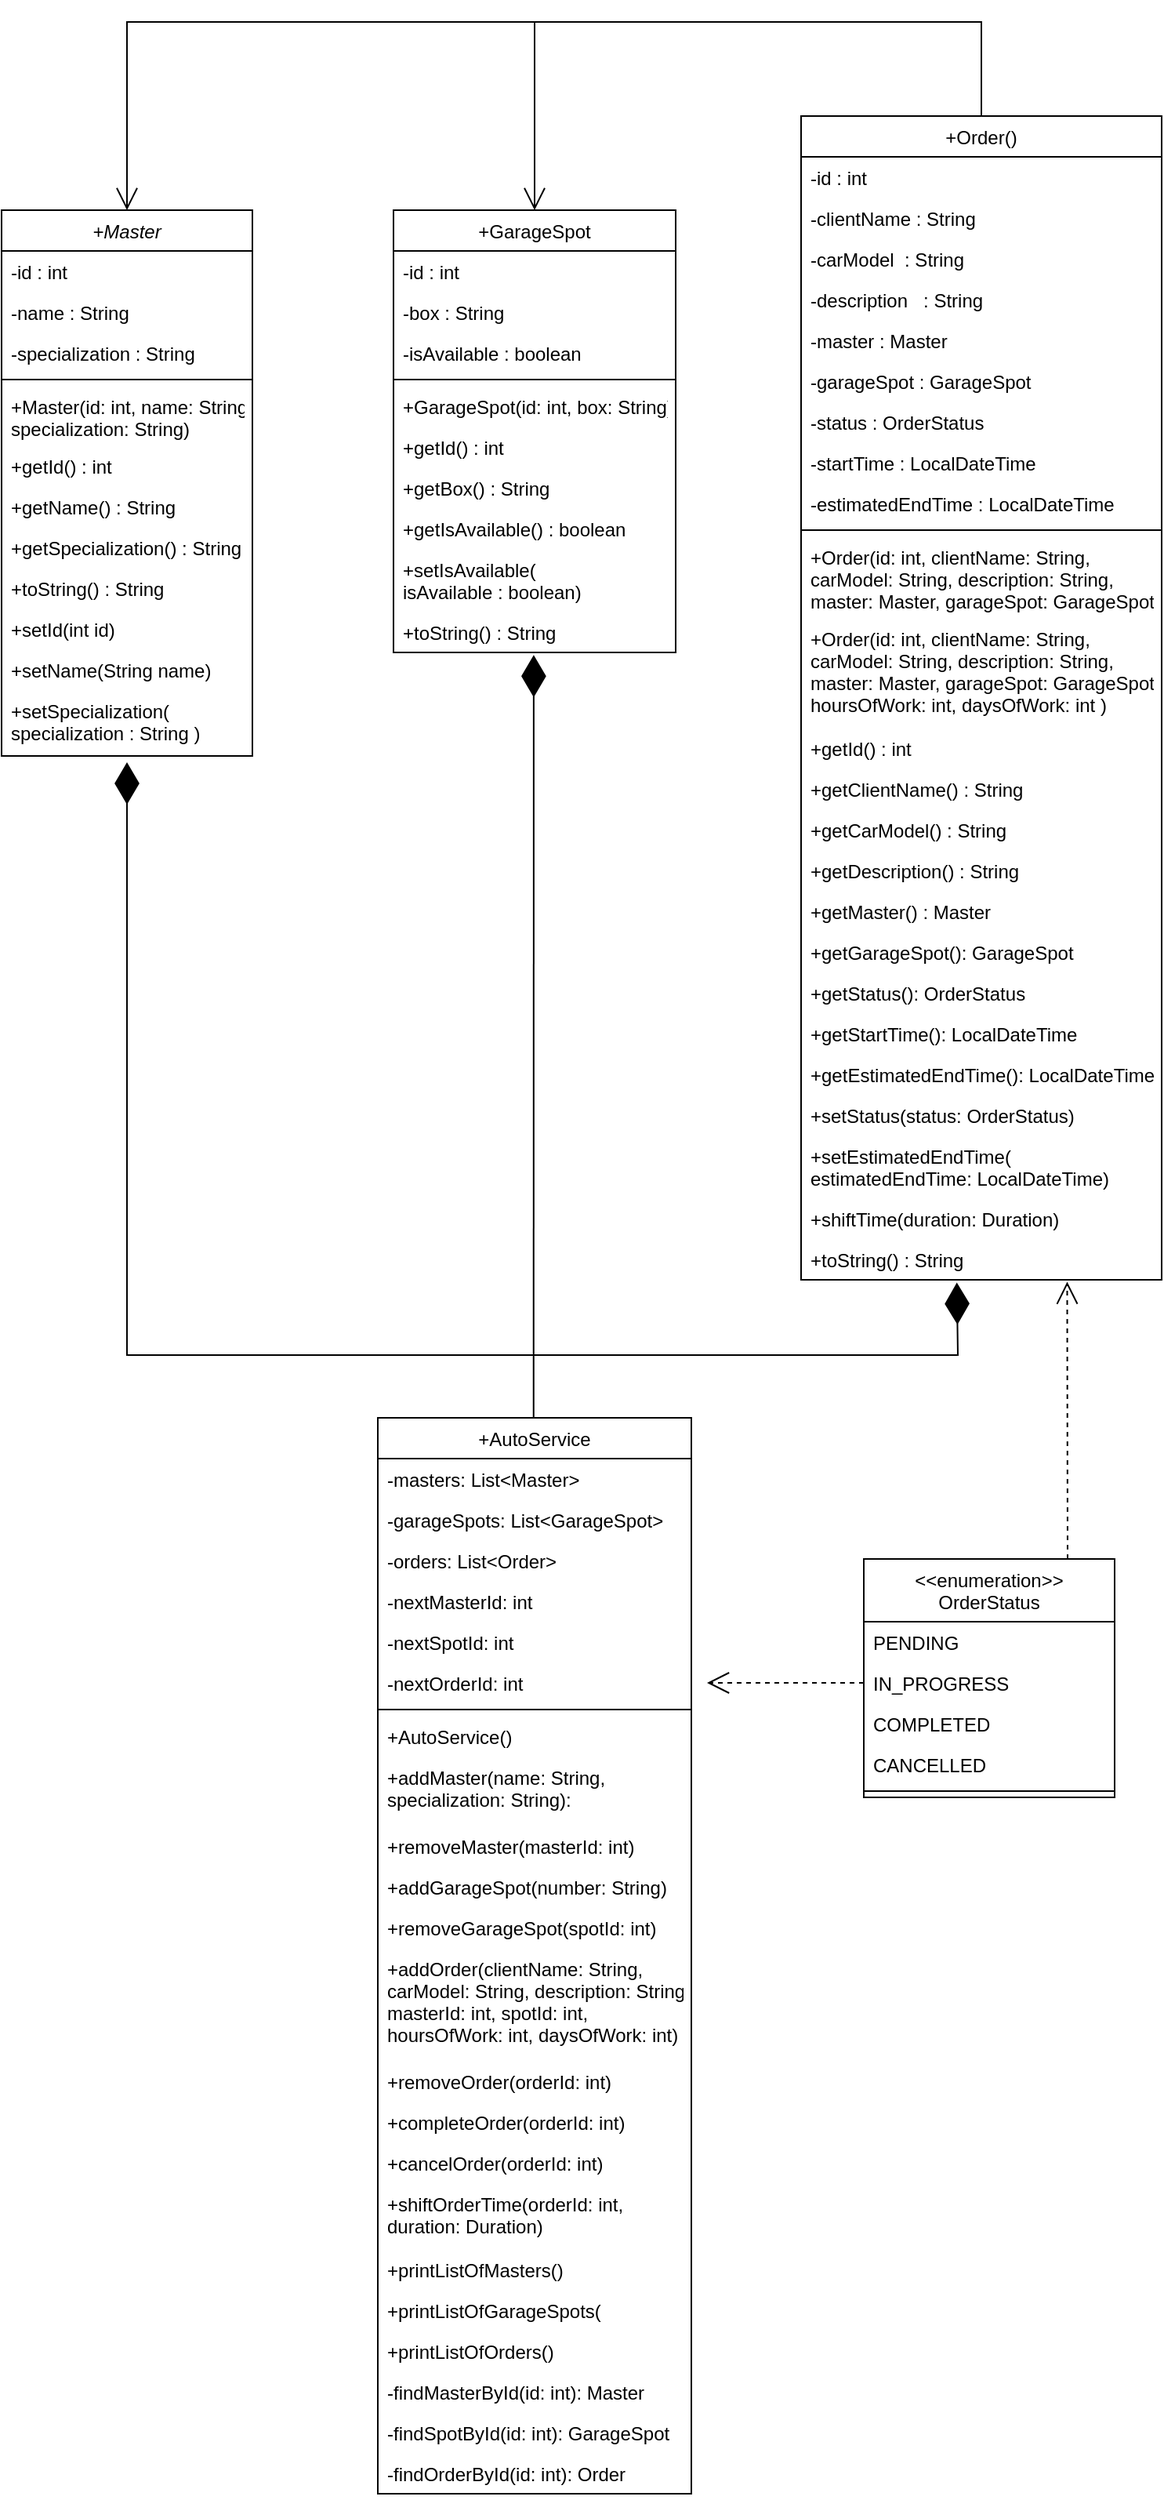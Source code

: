 <mxfile version="28.2.8">
  <diagram id="C5RBs43oDa-KdzZeNtuy" name="Page-1">
    <mxGraphModel dx="1426" dy="2028" grid="1" gridSize="10" guides="1" tooltips="1" connect="1" arrows="1" fold="1" page="1" pageScale="1" pageWidth="827" pageHeight="1169" math="0" shadow="0">
      <root>
        <mxCell id="WIyWlLk6GJQsqaUBKTNV-0" />
        <mxCell id="WIyWlLk6GJQsqaUBKTNV-1" parent="WIyWlLk6GJQsqaUBKTNV-0" />
        <mxCell id="zkfFHV4jXpPFQw0GAbJ--0" value="+Master" style="swimlane;fontStyle=2;align=center;verticalAlign=top;childLayout=stackLayout;horizontal=1;startSize=26;horizontalStack=0;resizeParent=1;resizeLast=0;collapsible=1;marginBottom=0;rounded=0;shadow=0;strokeWidth=1;" parent="WIyWlLk6GJQsqaUBKTNV-1" vertex="1">
          <mxGeometry x="70" y="30" width="160" height="348" as="geometry">
            <mxRectangle x="230" y="140" width="160" height="26" as="alternateBounds" />
          </mxGeometry>
        </mxCell>
        <mxCell id="zkfFHV4jXpPFQw0GAbJ--1" value="-id : int" style="text;align=left;verticalAlign=top;spacingLeft=4;spacingRight=4;overflow=hidden;rotatable=0;points=[[0,0.5],[1,0.5]];portConstraint=eastwest;" parent="zkfFHV4jXpPFQw0GAbJ--0" vertex="1">
          <mxGeometry y="26" width="160" height="26" as="geometry" />
        </mxCell>
        <mxCell id="zkfFHV4jXpPFQw0GAbJ--2" value="-name : String" style="text;align=left;verticalAlign=top;spacingLeft=4;spacingRight=4;overflow=hidden;rotatable=0;points=[[0,0.5],[1,0.5]];portConstraint=eastwest;rounded=0;shadow=0;html=0;" parent="zkfFHV4jXpPFQw0GAbJ--0" vertex="1">
          <mxGeometry y="52" width="160" height="26" as="geometry" />
        </mxCell>
        <mxCell id="zkfFHV4jXpPFQw0GAbJ--3" value="-specialization : String" style="text;align=left;verticalAlign=top;spacingLeft=4;spacingRight=4;overflow=hidden;rotatable=0;points=[[0,0.5],[1,0.5]];portConstraint=eastwest;rounded=0;shadow=0;html=0;" parent="zkfFHV4jXpPFQw0GAbJ--0" vertex="1">
          <mxGeometry y="78" width="160" height="26" as="geometry" />
        </mxCell>
        <mxCell id="zkfFHV4jXpPFQw0GAbJ--4" value="" style="line;html=1;strokeWidth=1;align=left;verticalAlign=middle;spacingTop=-1;spacingLeft=3;spacingRight=3;rotatable=0;labelPosition=right;points=[];portConstraint=eastwest;" parent="zkfFHV4jXpPFQw0GAbJ--0" vertex="1">
          <mxGeometry y="104" width="160" height="8" as="geometry" />
        </mxCell>
        <mxCell id="zkfFHV4jXpPFQw0GAbJ--5" value="+Master(id: int, name: String, &#xa;specialization: String)" style="text;align=left;verticalAlign=top;spacingLeft=4;spacingRight=4;overflow=hidden;rotatable=0;points=[[0,0.5],[1,0.5]];portConstraint=eastwest;" parent="zkfFHV4jXpPFQw0GAbJ--0" vertex="1">
          <mxGeometry y="112" width="160" height="38" as="geometry" />
        </mxCell>
        <mxCell id="9VjxjKgsGU4Hw-vWqDqH-51" value="+getId() : int" style="text;align=left;verticalAlign=top;spacingLeft=4;spacingRight=4;overflow=hidden;rotatable=0;points=[[0,0.5],[1,0.5]];portConstraint=eastwest;" vertex="1" parent="zkfFHV4jXpPFQw0GAbJ--0">
          <mxGeometry y="150" width="160" height="26" as="geometry" />
        </mxCell>
        <mxCell id="9VjxjKgsGU4Hw-vWqDqH-0" value="+getName() : String" style="text;align=left;verticalAlign=top;spacingLeft=4;spacingRight=4;overflow=hidden;rotatable=0;points=[[0,0.5],[1,0.5]];portConstraint=eastwest;" vertex="1" parent="zkfFHV4jXpPFQw0GAbJ--0">
          <mxGeometry y="176" width="160" height="26" as="geometry" />
        </mxCell>
        <mxCell id="9VjxjKgsGU4Hw-vWqDqH-4" value="+getSpecialization() : String" style="text;align=left;verticalAlign=top;spacingLeft=4;spacingRight=4;overflow=hidden;rotatable=0;points=[[0,0.5],[1,0.5]];portConstraint=eastwest;" vertex="1" parent="zkfFHV4jXpPFQw0GAbJ--0">
          <mxGeometry y="202" width="160" height="26" as="geometry" />
        </mxCell>
        <mxCell id="9VjxjKgsGU4Hw-vWqDqH-5" value="+toString() : String" style="text;align=left;verticalAlign=top;spacingLeft=4;spacingRight=4;overflow=hidden;rotatable=0;points=[[0,0.5],[1,0.5]];portConstraint=eastwest;" vertex="1" parent="zkfFHV4jXpPFQw0GAbJ--0">
          <mxGeometry y="228" width="160" height="26" as="geometry" />
        </mxCell>
        <mxCell id="9VjxjKgsGU4Hw-vWqDqH-1" value="+setId(int id)" style="text;align=left;verticalAlign=top;spacingLeft=4;spacingRight=4;overflow=hidden;rotatable=0;points=[[0,0.5],[1,0.5]];portConstraint=eastwest;" vertex="1" parent="zkfFHV4jXpPFQw0GAbJ--0">
          <mxGeometry y="254" width="160" height="26" as="geometry" />
        </mxCell>
        <mxCell id="9VjxjKgsGU4Hw-vWqDqH-2" value="+setName(String name)" style="text;align=left;verticalAlign=top;spacingLeft=4;spacingRight=4;overflow=hidden;rotatable=0;points=[[0,0.5],[1,0.5]];portConstraint=eastwest;" vertex="1" parent="zkfFHV4jXpPFQw0GAbJ--0">
          <mxGeometry y="280" width="160" height="26" as="geometry" />
        </mxCell>
        <mxCell id="9VjxjKgsGU4Hw-vWqDqH-3" value="+setSpecialization(&#xa;specialization : String )" style="text;align=left;verticalAlign=top;spacingLeft=4;spacingRight=4;overflow=hidden;rotatable=0;points=[[0,0.5],[1,0.5]];portConstraint=eastwest;" vertex="1" parent="zkfFHV4jXpPFQw0GAbJ--0">
          <mxGeometry y="306" width="160" height="42" as="geometry" />
        </mxCell>
        <mxCell id="zkfFHV4jXpPFQw0GAbJ--6" value="+GarageSpot" style="swimlane;fontStyle=0;align=center;verticalAlign=top;childLayout=stackLayout;horizontal=1;startSize=26;horizontalStack=0;resizeParent=1;resizeLast=0;collapsible=1;marginBottom=0;rounded=0;shadow=0;strokeWidth=1;" parent="WIyWlLk6GJQsqaUBKTNV-1" vertex="1">
          <mxGeometry x="320" y="30" width="180" height="282" as="geometry">
            <mxRectangle x="130" y="380" width="160" height="26" as="alternateBounds" />
          </mxGeometry>
        </mxCell>
        <mxCell id="9VjxjKgsGU4Hw-vWqDqH-15" value="-id : int" style="text;align=left;verticalAlign=top;spacingLeft=4;spacingRight=4;overflow=hidden;rotatable=0;points=[[0,0.5],[1,0.5]];portConstraint=eastwest;" vertex="1" parent="zkfFHV4jXpPFQw0GAbJ--6">
          <mxGeometry y="26" width="180" height="26" as="geometry" />
        </mxCell>
        <mxCell id="zkfFHV4jXpPFQw0GAbJ--7" value="-box : String" style="text;align=left;verticalAlign=top;spacingLeft=4;spacingRight=4;overflow=hidden;rotatable=0;points=[[0,0.5],[1,0.5]];portConstraint=eastwest;" parent="zkfFHV4jXpPFQw0GAbJ--6" vertex="1">
          <mxGeometry y="52" width="180" height="26" as="geometry" />
        </mxCell>
        <mxCell id="zkfFHV4jXpPFQw0GAbJ--8" value="-isAvailable : boolean" style="text;align=left;verticalAlign=top;spacingLeft=4;spacingRight=4;overflow=hidden;rotatable=0;points=[[0,0.5],[1,0.5]];portConstraint=eastwest;rounded=0;shadow=0;html=0;" parent="zkfFHV4jXpPFQw0GAbJ--6" vertex="1">
          <mxGeometry y="78" width="180" height="26" as="geometry" />
        </mxCell>
        <mxCell id="zkfFHV4jXpPFQw0GAbJ--9" value="" style="line;html=1;strokeWidth=1;align=left;verticalAlign=middle;spacingTop=-1;spacingLeft=3;spacingRight=3;rotatable=0;labelPosition=right;points=[];portConstraint=eastwest;" parent="zkfFHV4jXpPFQw0GAbJ--6" vertex="1">
          <mxGeometry y="104" width="180" height="8" as="geometry" />
        </mxCell>
        <mxCell id="zkfFHV4jXpPFQw0GAbJ--11" value="+GarageSpot(id: int, box: String)" style="text;align=left;verticalAlign=top;spacingLeft=4;spacingRight=4;overflow=hidden;rotatable=0;points=[[0,0.5],[1,0.5]];portConstraint=eastwest;" parent="zkfFHV4jXpPFQw0GAbJ--6" vertex="1">
          <mxGeometry y="112" width="180" height="26" as="geometry" />
        </mxCell>
        <mxCell id="9VjxjKgsGU4Hw-vWqDqH-49" value="+getId() : int" style="text;align=left;verticalAlign=top;spacingLeft=4;spacingRight=4;overflow=hidden;rotatable=0;points=[[0,0.5],[1,0.5]];portConstraint=eastwest;" vertex="1" parent="zkfFHV4jXpPFQw0GAbJ--6">
          <mxGeometry y="138" width="180" height="26" as="geometry" />
        </mxCell>
        <mxCell id="9VjxjKgsGU4Hw-vWqDqH-18" value="+getBox() : String" style="text;align=left;verticalAlign=top;spacingLeft=4;spacingRight=4;overflow=hidden;rotatable=0;points=[[0,0.5],[1,0.5]];portConstraint=eastwest;" vertex="1" parent="zkfFHV4jXpPFQw0GAbJ--6">
          <mxGeometry y="164" width="180" height="26" as="geometry" />
        </mxCell>
        <mxCell id="9VjxjKgsGU4Hw-vWqDqH-17" value="+getIsAvailable() : boolean" style="text;align=left;verticalAlign=top;spacingLeft=4;spacingRight=4;overflow=hidden;rotatable=0;points=[[0,0.5],[1,0.5]];portConstraint=eastwest;" vertex="1" parent="zkfFHV4jXpPFQw0GAbJ--6">
          <mxGeometry y="190" width="180" height="26" as="geometry" />
        </mxCell>
        <mxCell id="9VjxjKgsGU4Hw-vWqDqH-19" value="+setIsAvailable(&#xa;isAvailable : boolean)" style="text;align=left;verticalAlign=top;spacingLeft=4;spacingRight=4;overflow=hidden;rotatable=0;points=[[0,0.5],[1,0.5]];portConstraint=eastwest;" vertex="1" parent="zkfFHV4jXpPFQw0GAbJ--6">
          <mxGeometry y="216" width="180" height="40" as="geometry" />
        </mxCell>
        <mxCell id="9VjxjKgsGU4Hw-vWqDqH-16" value="+toString() : String" style="text;align=left;verticalAlign=top;spacingLeft=4;spacingRight=4;overflow=hidden;rotatable=0;points=[[0,0.5],[1,0.5]];portConstraint=eastwest;" vertex="1" parent="zkfFHV4jXpPFQw0GAbJ--6">
          <mxGeometry y="256" width="180" height="26" as="geometry" />
        </mxCell>
        <mxCell id="9VjxjKgsGU4Hw-vWqDqH-21" value="&lt;&lt;enumeration&gt;&gt;&#xa;OrderStatus" style="swimlane;fontStyle=0;align=center;verticalAlign=top;childLayout=stackLayout;horizontal=1;startSize=40;horizontalStack=0;resizeParent=1;resizeLast=0;collapsible=1;marginBottom=0;rounded=0;shadow=0;strokeWidth=1;" vertex="1" parent="WIyWlLk6GJQsqaUBKTNV-1">
          <mxGeometry x="620" y="890" width="160" height="152" as="geometry">
            <mxRectangle x="550" y="140" width="160" height="26" as="alternateBounds" />
          </mxGeometry>
        </mxCell>
        <mxCell id="9VjxjKgsGU4Hw-vWqDqH-24" value="PENDING" style="text;align=left;verticalAlign=top;spacingLeft=4;spacingRight=4;overflow=hidden;rotatable=0;points=[[0,0.5],[1,0.5]];portConstraint=eastwest;" vertex="1" parent="9VjxjKgsGU4Hw-vWqDqH-21">
          <mxGeometry y="40" width="160" height="26" as="geometry" />
        </mxCell>
        <mxCell id="9VjxjKgsGU4Hw-vWqDqH-25" value="IN_PROGRESS" style="text;align=left;verticalAlign=top;spacingLeft=4;spacingRight=4;overflow=hidden;rotatable=0;points=[[0,0.5],[1,0.5]];portConstraint=eastwest;" vertex="1" parent="9VjxjKgsGU4Hw-vWqDqH-21">
          <mxGeometry y="66" width="160" height="26" as="geometry" />
        </mxCell>
        <mxCell id="9VjxjKgsGU4Hw-vWqDqH-26" value="COMPLETED" style="text;align=left;verticalAlign=top;spacingLeft=4;spacingRight=4;overflow=hidden;rotatable=0;points=[[0,0.5],[1,0.5]];portConstraint=eastwest;" vertex="1" parent="9VjxjKgsGU4Hw-vWqDqH-21">
          <mxGeometry y="92" width="160" height="26" as="geometry" />
        </mxCell>
        <mxCell id="9VjxjKgsGU4Hw-vWqDqH-27" value="CANCELLED" style="text;align=left;verticalAlign=top;spacingLeft=4;spacingRight=4;overflow=hidden;rotatable=0;points=[[0,0.5],[1,0.5]];portConstraint=eastwest;" vertex="1" parent="9VjxjKgsGU4Hw-vWqDqH-21">
          <mxGeometry y="118" width="160" height="26" as="geometry" />
        </mxCell>
        <mxCell id="9VjxjKgsGU4Hw-vWqDqH-23" value="" style="line;html=1;strokeWidth=1;align=left;verticalAlign=middle;spacingTop=-1;spacingLeft=3;spacingRight=3;rotatable=0;labelPosition=right;points=[];portConstraint=eastwest;" vertex="1" parent="9VjxjKgsGU4Hw-vWqDqH-21">
          <mxGeometry y="144" width="160" height="8" as="geometry" />
        </mxCell>
        <mxCell id="9VjxjKgsGU4Hw-vWqDqH-82" value="" style="endArrow=open;endSize=12;dashed=1;html=1;rounded=0;exitX=0.5;exitY=0;exitDx=0;exitDy=0;entryX=0.738;entryY=1.05;entryDx=0;entryDy=0;entryPerimeter=0;" edge="1" parent="WIyWlLk6GJQsqaUBKTNV-1" target="9VjxjKgsGU4Hw-vWqDqH-117">
          <mxGeometry x="0.003" width="160" relative="1" as="geometry">
            <mxPoint x="750" y="890" as="sourcePoint" />
            <mxPoint x="750" y="720" as="targetPoint" />
            <mxPoint as="offset" />
          </mxGeometry>
        </mxCell>
        <mxCell id="9VjxjKgsGU4Hw-vWqDqH-83" value="" style="endArrow=open;endSize=12;dashed=1;html=1;rounded=0;exitX=0;exitY=0.5;exitDx=0;exitDy=0;entryX=1;entryY=0.5;entryDx=0;entryDy=0;" edge="1" parent="WIyWlLk6GJQsqaUBKTNV-1" source="9VjxjKgsGU4Hw-vWqDqH-25">
          <mxGeometry x="0.003" width="160" relative="1" as="geometry">
            <mxPoint x="770" y="1010" as="sourcePoint" />
            <mxPoint x="520" y="969" as="targetPoint" />
            <mxPoint as="offset" />
          </mxGeometry>
        </mxCell>
        <mxCell id="9VjxjKgsGU4Hw-vWqDqH-88" value="" style="endArrow=diamondThin;endFill=1;endSize=24;html=1;rounded=0;exitX=0.519;exitY=0.001;exitDx=0;exitDy=0;entryX=0.497;entryY=1.064;entryDx=0;entryDy=0;entryPerimeter=0;exitPerimeter=0;" edge="1" parent="WIyWlLk6GJQsqaUBKTNV-1" target="9VjxjKgsGU4Hw-vWqDqH-16">
          <mxGeometry width="160" relative="1" as="geometry">
            <mxPoint x="409.37" y="800.742" as="sourcePoint" />
            <mxPoint x="420" y="320" as="targetPoint" />
          </mxGeometry>
        </mxCell>
        <mxCell id="9VjxjKgsGU4Hw-vWqDqH-89" value="" style="endArrow=diamondThin;endFill=1;endSize=24;html=1;rounded=0;entryX=0.5;entryY=1.095;entryDx=0;entryDy=0;entryPerimeter=0;" edge="1" parent="WIyWlLk6GJQsqaUBKTNV-1" target="9VjxjKgsGU4Hw-vWqDqH-3">
          <mxGeometry width="160" relative="1" as="geometry">
            <mxPoint x="410" y="760" as="sourcePoint" />
            <mxPoint x="540" y="520" as="targetPoint" />
            <Array as="points">
              <mxPoint x="150" y="760" />
            </Array>
          </mxGeometry>
        </mxCell>
        <mxCell id="9VjxjKgsGU4Hw-vWqDqH-91" value="" style="endArrow=diamondThin;endFill=1;endSize=24;html=1;rounded=0;entryX=0.432;entryY=1.066;entryDx=0;entryDy=0;entryPerimeter=0;" edge="1" parent="WIyWlLk6GJQsqaUBKTNV-1" target="9VjxjKgsGU4Hw-vWqDqH-117">
          <mxGeometry width="160" relative="1" as="geometry">
            <mxPoint x="410" y="760" as="sourcePoint" />
            <mxPoint x="680" y="718.99" as="targetPoint" />
            <Array as="points">
              <mxPoint x="680" y="760" />
            </Array>
          </mxGeometry>
        </mxCell>
        <mxCell id="9VjxjKgsGU4Hw-vWqDqH-92" value="+Order()" style="swimlane;fontStyle=0;align=center;verticalAlign=top;childLayout=stackLayout;horizontal=1;startSize=26;horizontalStack=0;resizeParent=1;resizeLast=0;collapsible=1;marginBottom=0;rounded=0;shadow=0;strokeWidth=1;" vertex="1" parent="WIyWlLk6GJQsqaUBKTNV-1">
          <mxGeometry x="580" y="-30" width="230" height="742" as="geometry">
            <mxRectangle x="550" y="140" width="160" height="26" as="alternateBounds" />
          </mxGeometry>
        </mxCell>
        <mxCell id="9VjxjKgsGU4Hw-vWqDqH-93" value="-id : int" style="text;align=left;verticalAlign=top;spacingLeft=4;spacingRight=4;overflow=hidden;rotatable=0;points=[[0,0.5],[1,0.5]];portConstraint=eastwest;" vertex="1" parent="9VjxjKgsGU4Hw-vWqDqH-92">
          <mxGeometry y="26" width="230" height="26" as="geometry" />
        </mxCell>
        <mxCell id="9VjxjKgsGU4Hw-vWqDqH-94" value="-clientName : String" style="text;align=left;verticalAlign=top;spacingLeft=4;spacingRight=4;overflow=hidden;rotatable=0;points=[[0,0.5],[1,0.5]];portConstraint=eastwest;" vertex="1" parent="9VjxjKgsGU4Hw-vWqDqH-92">
          <mxGeometry y="52" width="230" height="26" as="geometry" />
        </mxCell>
        <mxCell id="9VjxjKgsGU4Hw-vWqDqH-95" value="-carModel  : String" style="text;align=left;verticalAlign=top;spacingLeft=4;spacingRight=4;overflow=hidden;rotatable=0;points=[[0,0.5],[1,0.5]];portConstraint=eastwest;" vertex="1" parent="9VjxjKgsGU4Hw-vWqDqH-92">
          <mxGeometry y="78" width="230" height="26" as="geometry" />
        </mxCell>
        <mxCell id="9VjxjKgsGU4Hw-vWqDqH-96" value="-description   : String" style="text;align=left;verticalAlign=top;spacingLeft=4;spacingRight=4;overflow=hidden;rotatable=0;points=[[0,0.5],[1,0.5]];portConstraint=eastwest;" vertex="1" parent="9VjxjKgsGU4Hw-vWqDqH-92">
          <mxGeometry y="104" width="230" height="26" as="geometry" />
        </mxCell>
        <mxCell id="9VjxjKgsGU4Hw-vWqDqH-97" value="-master : Master" style="text;align=left;verticalAlign=top;spacingLeft=4;spacingRight=4;overflow=hidden;rotatable=0;points=[[0,0.5],[1,0.5]];portConstraint=eastwest;" vertex="1" parent="9VjxjKgsGU4Hw-vWqDqH-92">
          <mxGeometry y="130" width="230" height="26" as="geometry" />
        </mxCell>
        <mxCell id="9VjxjKgsGU4Hw-vWqDqH-98" value="-garageSpot : GarageSpot" style="text;align=left;verticalAlign=top;spacingLeft=4;spacingRight=4;overflow=hidden;rotatable=0;points=[[0,0.5],[1,0.5]];portConstraint=eastwest;" vertex="1" parent="9VjxjKgsGU4Hw-vWqDqH-92">
          <mxGeometry y="156" width="230" height="26" as="geometry" />
        </mxCell>
        <mxCell id="9VjxjKgsGU4Hw-vWqDqH-99" value="-status : OrderStatus" style="text;align=left;verticalAlign=top;spacingLeft=4;spacingRight=4;overflow=hidden;rotatable=0;points=[[0,0.5],[1,0.5]];portConstraint=eastwest;" vertex="1" parent="9VjxjKgsGU4Hw-vWqDqH-92">
          <mxGeometry y="182" width="230" height="26" as="geometry" />
        </mxCell>
        <mxCell id="9VjxjKgsGU4Hw-vWqDqH-100" value="-startTime : LocalDateTime" style="text;align=left;verticalAlign=top;spacingLeft=4;spacingRight=4;overflow=hidden;rotatable=0;points=[[0,0.5],[1,0.5]];portConstraint=eastwest;" vertex="1" parent="9VjxjKgsGU4Hw-vWqDqH-92">
          <mxGeometry y="208" width="230" height="26" as="geometry" />
        </mxCell>
        <mxCell id="9VjxjKgsGU4Hw-vWqDqH-101" value="-estimatedEndTime : LocalDateTime" style="text;align=left;verticalAlign=top;spacingLeft=4;spacingRight=4;overflow=hidden;rotatable=0;points=[[0,0.5],[1,0.5]];portConstraint=eastwest;" vertex="1" parent="9VjxjKgsGU4Hw-vWqDqH-92">
          <mxGeometry y="234" width="230" height="26" as="geometry" />
        </mxCell>
        <mxCell id="9VjxjKgsGU4Hw-vWqDqH-102" value="" style="line;html=1;strokeWidth=1;align=left;verticalAlign=middle;spacingTop=-1;spacingLeft=3;spacingRight=3;rotatable=0;labelPosition=right;points=[];portConstraint=eastwest;" vertex="1" parent="9VjxjKgsGU4Hw-vWqDqH-92">
          <mxGeometry y="260" width="230" height="8" as="geometry" />
        </mxCell>
        <mxCell id="9VjxjKgsGU4Hw-vWqDqH-103" value="+Order(id: int, clientName: String, &#xa;carModel: String, description: String, &#xa;master: Master, garageSpot: GarageSpot)" style="text;align=left;verticalAlign=top;spacingLeft=4;spacingRight=4;overflow=hidden;rotatable=0;points=[[0,0.5],[1,0.5]];portConstraint=eastwest;" vertex="1" parent="9VjxjKgsGU4Hw-vWqDqH-92">
          <mxGeometry y="268" width="230" height="52" as="geometry" />
        </mxCell>
        <mxCell id="9VjxjKgsGU4Hw-vWqDqH-104" value="+Order(id: int, clientName: String, &#xa;carModel: String, description: String, &#xa;master: Master, garageSpot: GarageSpot,&#xa;hoursOfWork: int, daysOfWork: int )" style="text;align=left;verticalAlign=top;spacingLeft=4;spacingRight=4;overflow=hidden;rotatable=0;points=[[0,0.5],[1,0.5]];portConstraint=eastwest;" vertex="1" parent="9VjxjKgsGU4Hw-vWqDqH-92">
          <mxGeometry y="320" width="230" height="70" as="geometry" />
        </mxCell>
        <mxCell id="9VjxjKgsGU4Hw-vWqDqH-105" value="+getId() : int" style="text;align=left;verticalAlign=top;spacingLeft=4;spacingRight=4;overflow=hidden;rotatable=0;points=[[0,0.5],[1,0.5]];portConstraint=eastwest;" vertex="1" parent="9VjxjKgsGU4Hw-vWqDqH-92">
          <mxGeometry y="390" width="230" height="26" as="geometry" />
        </mxCell>
        <mxCell id="9VjxjKgsGU4Hw-vWqDqH-106" value="+getClientName() : String" style="text;align=left;verticalAlign=top;spacingLeft=4;spacingRight=4;overflow=hidden;rotatable=0;points=[[0,0.5],[1,0.5]];portConstraint=eastwest;" vertex="1" parent="9VjxjKgsGU4Hw-vWqDqH-92">
          <mxGeometry y="416" width="230" height="26" as="geometry" />
        </mxCell>
        <mxCell id="9VjxjKgsGU4Hw-vWqDqH-107" value="+getCarModel() : String" style="text;align=left;verticalAlign=top;spacingLeft=4;spacingRight=4;overflow=hidden;rotatable=0;points=[[0,0.5],[1,0.5]];portConstraint=eastwest;" vertex="1" parent="9VjxjKgsGU4Hw-vWqDqH-92">
          <mxGeometry y="442" width="230" height="26" as="geometry" />
        </mxCell>
        <mxCell id="9VjxjKgsGU4Hw-vWqDqH-108" value="+getDescription() : String" style="text;align=left;verticalAlign=top;spacingLeft=4;spacingRight=4;overflow=hidden;rotatable=0;points=[[0,0.5],[1,0.5]];portConstraint=eastwest;" vertex="1" parent="9VjxjKgsGU4Hw-vWqDqH-92">
          <mxGeometry y="468" width="230" height="26" as="geometry" />
        </mxCell>
        <mxCell id="9VjxjKgsGU4Hw-vWqDqH-109" value="+getMaster() : Master" style="text;align=left;verticalAlign=top;spacingLeft=4;spacingRight=4;overflow=hidden;rotatable=0;points=[[0,0.5],[1,0.5]];portConstraint=eastwest;" vertex="1" parent="9VjxjKgsGU4Hw-vWqDqH-92">
          <mxGeometry y="494" width="230" height="26" as="geometry" />
        </mxCell>
        <mxCell id="9VjxjKgsGU4Hw-vWqDqH-110" value="+getGarageSpot(): GarageSpot" style="text;align=left;verticalAlign=top;spacingLeft=4;spacingRight=4;overflow=hidden;rotatable=0;points=[[0,0.5],[1,0.5]];portConstraint=eastwest;" vertex="1" parent="9VjxjKgsGU4Hw-vWqDqH-92">
          <mxGeometry y="520" width="230" height="26" as="geometry" />
        </mxCell>
        <mxCell id="9VjxjKgsGU4Hw-vWqDqH-111" value="+getStatus(): OrderStatus" style="text;align=left;verticalAlign=top;spacingLeft=4;spacingRight=4;overflow=hidden;rotatable=0;points=[[0,0.5],[1,0.5]];portConstraint=eastwest;" vertex="1" parent="9VjxjKgsGU4Hw-vWqDqH-92">
          <mxGeometry y="546" width="230" height="26" as="geometry" />
        </mxCell>
        <mxCell id="9VjxjKgsGU4Hw-vWqDqH-112" value="+getStartTime(): LocalDateTime" style="text;align=left;verticalAlign=top;spacingLeft=4;spacingRight=4;overflow=hidden;rotatable=0;points=[[0,0.5],[1,0.5]];portConstraint=eastwest;" vertex="1" parent="9VjxjKgsGU4Hw-vWqDqH-92">
          <mxGeometry y="572" width="230" height="26" as="geometry" />
        </mxCell>
        <mxCell id="9VjxjKgsGU4Hw-vWqDqH-113" value="+getEstimatedEndTime(): LocalDateTime" style="text;align=left;verticalAlign=top;spacingLeft=4;spacingRight=4;overflow=hidden;rotatable=0;points=[[0,0.5],[1,0.5]];portConstraint=eastwest;" vertex="1" parent="9VjxjKgsGU4Hw-vWqDqH-92">
          <mxGeometry y="598" width="230" height="26" as="geometry" />
        </mxCell>
        <mxCell id="9VjxjKgsGU4Hw-vWqDqH-114" value="+setStatus(status: OrderStatus)" style="text;align=left;verticalAlign=top;spacingLeft=4;spacingRight=4;overflow=hidden;rotatable=0;points=[[0,0.5],[1,0.5]];portConstraint=eastwest;" vertex="1" parent="9VjxjKgsGU4Hw-vWqDqH-92">
          <mxGeometry y="624" width="230" height="26" as="geometry" />
        </mxCell>
        <mxCell id="9VjxjKgsGU4Hw-vWqDqH-115" value="+setEstimatedEndTime(&#xa;estimatedEndTime: LocalDateTime)" style="text;align=left;verticalAlign=top;spacingLeft=4;spacingRight=4;overflow=hidden;rotatable=0;points=[[0,0.5],[1,0.5]];portConstraint=eastwest;" vertex="1" parent="9VjxjKgsGU4Hw-vWqDqH-92">
          <mxGeometry y="650" width="230" height="40" as="geometry" />
        </mxCell>
        <mxCell id="9VjxjKgsGU4Hw-vWqDqH-116" value="+shiftTime(duration: Duration)" style="text;align=left;verticalAlign=top;spacingLeft=4;spacingRight=4;overflow=hidden;rotatable=0;points=[[0,0.5],[1,0.5]];portConstraint=eastwest;" vertex="1" parent="9VjxjKgsGU4Hw-vWqDqH-92">
          <mxGeometry y="690" width="230" height="26" as="geometry" />
        </mxCell>
        <mxCell id="9VjxjKgsGU4Hw-vWqDqH-117" value="+toString() : String" style="text;align=left;verticalAlign=top;spacingLeft=4;spacingRight=4;overflow=hidden;rotatable=0;points=[[0,0.5],[1,0.5]];portConstraint=eastwest;" vertex="1" parent="9VjxjKgsGU4Hw-vWqDqH-92">
          <mxGeometry y="716" width="230" height="26" as="geometry" />
        </mxCell>
        <mxCell id="9VjxjKgsGU4Hw-vWqDqH-118" value="+AutoService" style="swimlane;fontStyle=0;align=center;verticalAlign=top;childLayout=stackLayout;horizontal=1;startSize=26;horizontalStack=0;resizeParent=1;resizeLast=0;collapsible=1;marginBottom=0;rounded=0;shadow=0;strokeWidth=1;" vertex="1" parent="WIyWlLk6GJQsqaUBKTNV-1">
          <mxGeometry x="310" y="800" width="200" height="686" as="geometry">
            <mxRectangle x="550" y="140" width="160" height="26" as="alternateBounds" />
          </mxGeometry>
        </mxCell>
        <mxCell id="9VjxjKgsGU4Hw-vWqDqH-119" value="-masters: List&lt;Master&gt;" style="text;align=left;verticalAlign=top;spacingLeft=4;spacingRight=4;overflow=hidden;rotatable=0;points=[[0,0.5],[1,0.5]];portConstraint=eastwest;" vertex="1" parent="9VjxjKgsGU4Hw-vWqDqH-118">
          <mxGeometry y="26" width="200" height="26" as="geometry" />
        </mxCell>
        <mxCell id="9VjxjKgsGU4Hw-vWqDqH-120" value="-garageSpots: List&lt;GarageSpot&gt;" style="text;align=left;verticalAlign=top;spacingLeft=4;spacingRight=4;overflow=hidden;rotatable=0;points=[[0,0.5],[1,0.5]];portConstraint=eastwest;" vertex="1" parent="9VjxjKgsGU4Hw-vWqDqH-118">
          <mxGeometry y="52" width="200" height="26" as="geometry" />
        </mxCell>
        <mxCell id="9VjxjKgsGU4Hw-vWqDqH-121" value="-orders: List&lt;Order&gt;" style="text;align=left;verticalAlign=top;spacingLeft=4;spacingRight=4;overflow=hidden;rotatable=0;points=[[0,0.5],[1,0.5]];portConstraint=eastwest;" vertex="1" parent="9VjxjKgsGU4Hw-vWqDqH-118">
          <mxGeometry y="78" width="200" height="26" as="geometry" />
        </mxCell>
        <mxCell id="9VjxjKgsGU4Hw-vWqDqH-122" value="-nextMasterId: int" style="text;align=left;verticalAlign=top;spacingLeft=4;spacingRight=4;overflow=hidden;rotatable=0;points=[[0,0.5],[1,0.5]];portConstraint=eastwest;" vertex="1" parent="9VjxjKgsGU4Hw-vWqDqH-118">
          <mxGeometry y="104" width="200" height="26" as="geometry" />
        </mxCell>
        <mxCell id="9VjxjKgsGU4Hw-vWqDqH-123" value="-nextSpotId: int" style="text;align=left;verticalAlign=top;spacingLeft=4;spacingRight=4;overflow=hidden;rotatable=0;points=[[0,0.5],[1,0.5]];portConstraint=eastwest;" vertex="1" parent="9VjxjKgsGU4Hw-vWqDqH-118">
          <mxGeometry y="130" width="200" height="26" as="geometry" />
        </mxCell>
        <mxCell id="9VjxjKgsGU4Hw-vWqDqH-124" value="-nextOrderId: int" style="text;align=left;verticalAlign=top;spacingLeft=4;spacingRight=4;overflow=hidden;rotatable=0;points=[[0,0.5],[1,0.5]];portConstraint=eastwest;" vertex="1" parent="9VjxjKgsGU4Hw-vWqDqH-118">
          <mxGeometry y="156" width="200" height="26" as="geometry" />
        </mxCell>
        <mxCell id="9VjxjKgsGU4Hw-vWqDqH-125" value="" style="line;html=1;strokeWidth=1;align=left;verticalAlign=middle;spacingTop=-1;spacingLeft=3;spacingRight=3;rotatable=0;labelPosition=right;points=[];portConstraint=eastwest;" vertex="1" parent="9VjxjKgsGU4Hw-vWqDqH-118">
          <mxGeometry y="182" width="200" height="8" as="geometry" />
        </mxCell>
        <mxCell id="9VjxjKgsGU4Hw-vWqDqH-126" value="+AutoService()" style="text;align=left;verticalAlign=top;spacingLeft=4;spacingRight=4;overflow=hidden;rotatable=0;points=[[0,0.5],[1,0.5]];portConstraint=eastwest;" vertex="1" parent="9VjxjKgsGU4Hw-vWqDqH-118">
          <mxGeometry y="190" width="200" height="26" as="geometry" />
        </mxCell>
        <mxCell id="9VjxjKgsGU4Hw-vWqDqH-127" value="+addMaster(name: String, &#xa;specialization: String):" style="text;align=left;verticalAlign=top;spacingLeft=4;spacingRight=4;overflow=hidden;rotatable=0;points=[[0,0.5],[1,0.5]];portConstraint=eastwest;" vertex="1" parent="9VjxjKgsGU4Hw-vWqDqH-118">
          <mxGeometry y="216" width="200" height="44" as="geometry" />
        </mxCell>
        <mxCell id="9VjxjKgsGU4Hw-vWqDqH-128" value="+removeMaster(masterId: int)" style="text;align=left;verticalAlign=top;spacingLeft=4;spacingRight=4;overflow=hidden;rotatable=0;points=[[0,0.5],[1,0.5]];portConstraint=eastwest;" vertex="1" parent="9VjxjKgsGU4Hw-vWqDqH-118">
          <mxGeometry y="260" width="200" height="26" as="geometry" />
        </mxCell>
        <mxCell id="9VjxjKgsGU4Hw-vWqDqH-129" value="+addGarageSpot(number: String)" style="text;align=left;verticalAlign=top;spacingLeft=4;spacingRight=4;overflow=hidden;rotatable=0;points=[[0,0.5],[1,0.5]];portConstraint=eastwest;" vertex="1" parent="9VjxjKgsGU4Hw-vWqDqH-118">
          <mxGeometry y="286" width="200" height="26" as="geometry" />
        </mxCell>
        <mxCell id="9VjxjKgsGU4Hw-vWqDqH-130" value="+removeGarageSpot(spotId: int)" style="text;align=left;verticalAlign=top;spacingLeft=4;spacingRight=4;overflow=hidden;rotatable=0;points=[[0,0.5],[1,0.5]];portConstraint=eastwest;" vertex="1" parent="9VjxjKgsGU4Hw-vWqDqH-118">
          <mxGeometry y="312" width="200" height="26" as="geometry" />
        </mxCell>
        <mxCell id="9VjxjKgsGU4Hw-vWqDqH-131" value="+addOrder(clientName: String, &#xa;carModel: String, description: String, &#xa;masterId: int, spotId: int,&#xa;hoursOfWork: int, daysOfWork: int)" style="text;align=left;verticalAlign=top;spacingLeft=4;spacingRight=4;overflow=hidden;rotatable=0;points=[[0,0.5],[1,0.5]];portConstraint=eastwest;" vertex="1" parent="9VjxjKgsGU4Hw-vWqDqH-118">
          <mxGeometry y="338" width="200" height="72" as="geometry" />
        </mxCell>
        <mxCell id="9VjxjKgsGU4Hw-vWqDqH-132" value="+removeOrder(orderId: int)" style="text;align=left;verticalAlign=top;spacingLeft=4;spacingRight=4;overflow=hidden;rotatable=0;points=[[0,0.5],[1,0.5]];portConstraint=eastwest;" vertex="1" parent="9VjxjKgsGU4Hw-vWqDqH-118">
          <mxGeometry y="410" width="200" height="26" as="geometry" />
        </mxCell>
        <mxCell id="9VjxjKgsGU4Hw-vWqDqH-133" value="+completeOrder(orderId: int)" style="text;align=left;verticalAlign=top;spacingLeft=4;spacingRight=4;overflow=hidden;rotatable=0;points=[[0,0.5],[1,0.5]];portConstraint=eastwest;" vertex="1" parent="9VjxjKgsGU4Hw-vWqDqH-118">
          <mxGeometry y="436" width="200" height="26" as="geometry" />
        </mxCell>
        <mxCell id="9VjxjKgsGU4Hw-vWqDqH-134" value="+cancelOrder(orderId: int)" style="text;align=left;verticalAlign=top;spacingLeft=4;spacingRight=4;overflow=hidden;rotatable=0;points=[[0,0.5],[1,0.5]];portConstraint=eastwest;" vertex="1" parent="9VjxjKgsGU4Hw-vWqDqH-118">
          <mxGeometry y="462" width="200" height="26" as="geometry" />
        </mxCell>
        <mxCell id="9VjxjKgsGU4Hw-vWqDqH-135" value="+shiftOrderTime(orderId: int, &#xa;duration: Duration)" style="text;align=left;verticalAlign=top;spacingLeft=4;spacingRight=4;overflow=hidden;rotatable=0;points=[[0,0.5],[1,0.5]];portConstraint=eastwest;" vertex="1" parent="9VjxjKgsGU4Hw-vWqDqH-118">
          <mxGeometry y="488" width="200" height="42" as="geometry" />
        </mxCell>
        <mxCell id="9VjxjKgsGU4Hw-vWqDqH-136" value="+printListOfMasters()" style="text;align=left;verticalAlign=top;spacingLeft=4;spacingRight=4;overflow=hidden;rotatable=0;points=[[0,0.5],[1,0.5]];portConstraint=eastwest;" vertex="1" parent="9VjxjKgsGU4Hw-vWqDqH-118">
          <mxGeometry y="530" width="200" height="26" as="geometry" />
        </mxCell>
        <mxCell id="9VjxjKgsGU4Hw-vWqDqH-137" value="+printListOfGarageSpots(" style="text;align=left;verticalAlign=top;spacingLeft=4;spacingRight=4;overflow=hidden;rotatable=0;points=[[0,0.5],[1,0.5]];portConstraint=eastwest;" vertex="1" parent="9VjxjKgsGU4Hw-vWqDqH-118">
          <mxGeometry y="556" width="200" height="26" as="geometry" />
        </mxCell>
        <mxCell id="9VjxjKgsGU4Hw-vWqDqH-138" value="+printListOfOrders()" style="text;align=left;verticalAlign=top;spacingLeft=4;spacingRight=4;overflow=hidden;rotatable=0;points=[[0,0.5],[1,0.5]];portConstraint=eastwest;" vertex="1" parent="9VjxjKgsGU4Hw-vWqDqH-118">
          <mxGeometry y="582" width="200" height="26" as="geometry" />
        </mxCell>
        <mxCell id="9VjxjKgsGU4Hw-vWqDqH-139" value="-findMasterById(id: int): Master" style="text;align=left;verticalAlign=top;spacingLeft=4;spacingRight=4;overflow=hidden;rotatable=0;points=[[0,0.5],[1,0.5]];portConstraint=eastwest;" vertex="1" parent="9VjxjKgsGU4Hw-vWqDqH-118">
          <mxGeometry y="608" width="200" height="26" as="geometry" />
        </mxCell>
        <mxCell id="9VjxjKgsGU4Hw-vWqDqH-140" value="-findSpotById(id: int): GarageSpot" style="text;align=left;verticalAlign=top;spacingLeft=4;spacingRight=4;overflow=hidden;rotatable=0;points=[[0,0.5],[1,0.5]];portConstraint=eastwest;" vertex="1" parent="9VjxjKgsGU4Hw-vWqDqH-118">
          <mxGeometry y="634" width="200" height="26" as="geometry" />
        </mxCell>
        <mxCell id="9VjxjKgsGU4Hw-vWqDqH-141" value="-findOrderById(id: int): Order" style="text;align=left;verticalAlign=top;spacingLeft=4;spacingRight=4;overflow=hidden;rotatable=0;points=[[0,0.5],[1,0.5]];portConstraint=eastwest;" vertex="1" parent="9VjxjKgsGU4Hw-vWqDqH-118">
          <mxGeometry y="660" width="200" height="26" as="geometry" />
        </mxCell>
        <mxCell id="9VjxjKgsGU4Hw-vWqDqH-142" value="" style="endArrow=open;endFill=1;endSize=12;html=1;rounded=0;exitX=0.5;exitY=0;exitDx=0;exitDy=0;entryX=0.5;entryY=0;entryDx=0;entryDy=0;" edge="1" parent="WIyWlLk6GJQsqaUBKTNV-1" source="9VjxjKgsGU4Hw-vWqDqH-92" target="zkfFHV4jXpPFQw0GAbJ--6">
          <mxGeometry width="160" relative="1" as="geometry">
            <mxPoint x="380" y="200" as="sourcePoint" />
            <mxPoint x="540" y="200" as="targetPoint" />
            <Array as="points">
              <mxPoint x="695" y="-90" />
              <mxPoint x="410" y="-90" />
            </Array>
          </mxGeometry>
        </mxCell>
        <mxCell id="9VjxjKgsGU4Hw-vWqDqH-143" value="" style="endArrow=open;endFill=1;endSize=12;html=1;rounded=0;entryX=0.5;entryY=0;entryDx=0;entryDy=0;" edge="1" parent="WIyWlLk6GJQsqaUBKTNV-1" target="zkfFHV4jXpPFQw0GAbJ--0">
          <mxGeometry width="160" relative="1" as="geometry">
            <mxPoint x="410" y="-90" as="sourcePoint" />
            <mxPoint x="540" y="200" as="targetPoint" />
            <Array as="points">
              <mxPoint x="150" y="-90" />
            </Array>
          </mxGeometry>
        </mxCell>
      </root>
    </mxGraphModel>
  </diagram>
</mxfile>
